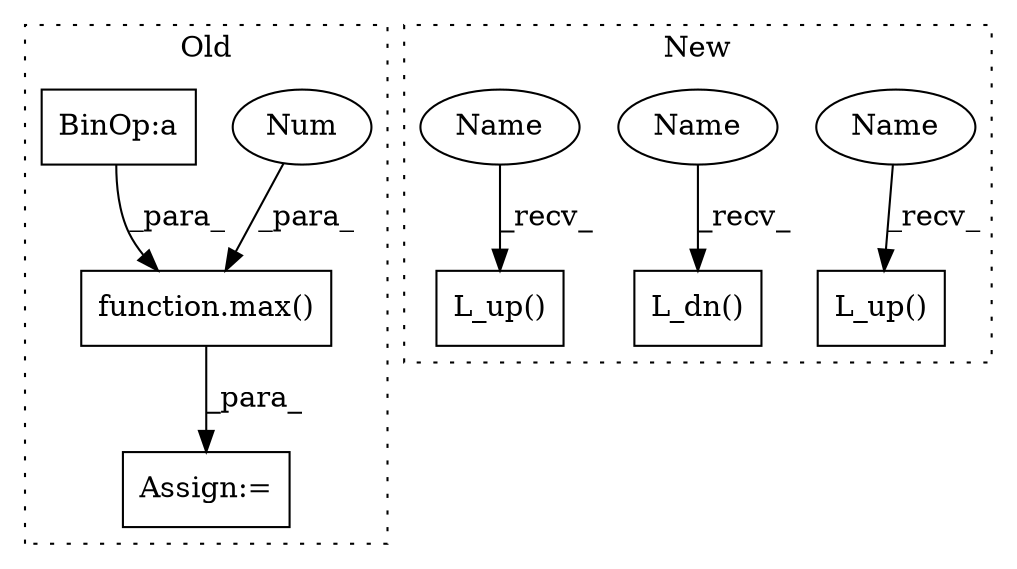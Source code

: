 digraph G {
subgraph cluster0 {
1 [label="function.max()" a="75" s="8799,8826" l="4,1" shape="box"];
4 [label="Num" a="76" s="8803" l="4" shape="ellipse"];
5 [label="Assign:=" a="68" s="8796" l="3" shape="box"];
6 [label="BinOp:a" a="82" s="8815" l="3" shape="box"];
label = "Old";
style="dotted";
}
subgraph cluster1 {
2 [label="L_up()" a="75" s="8385" l="11" shape="box"];
3 [label="L_up()" a="75" s="10026" l="11" shape="box"];
7 [label="L_dn()" a="75" s="9288" l="11" shape="box"];
8 [label="Name" a="87" s="8385" l="4" shape="ellipse"];
9 [label="Name" a="87" s="9288" l="4" shape="ellipse"];
10 [label="Name" a="87" s="10026" l="4" shape="ellipse"];
label = "New";
style="dotted";
}
1 -> 5 [label="_para_"];
4 -> 1 [label="_para_"];
6 -> 1 [label="_para_"];
8 -> 2 [label="_recv_"];
9 -> 7 [label="_recv_"];
10 -> 3 [label="_recv_"];
}